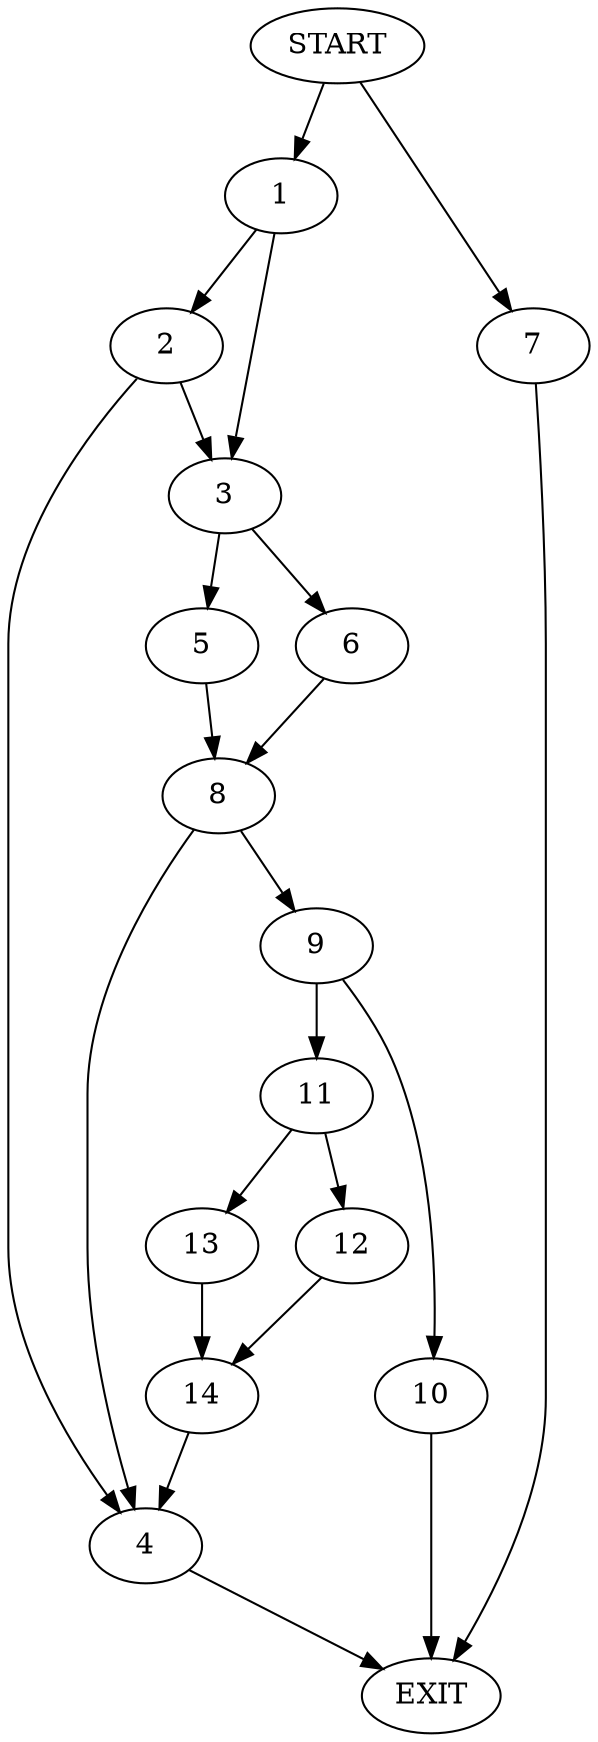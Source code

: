 digraph {
0 [label="START"]
15 [label="EXIT"]
0 -> 1
1 -> 2
1 -> 3
2 -> 4
2 -> 3
3 -> 5
3 -> 6
0 -> 7
7 -> 15
4 -> 15
5 -> 8
6 -> 8
8 -> 4
8 -> 9
9 -> 10
9 -> 11
10 -> 15
11 -> 12
11 -> 13
13 -> 14
12 -> 14
14 -> 4
}
